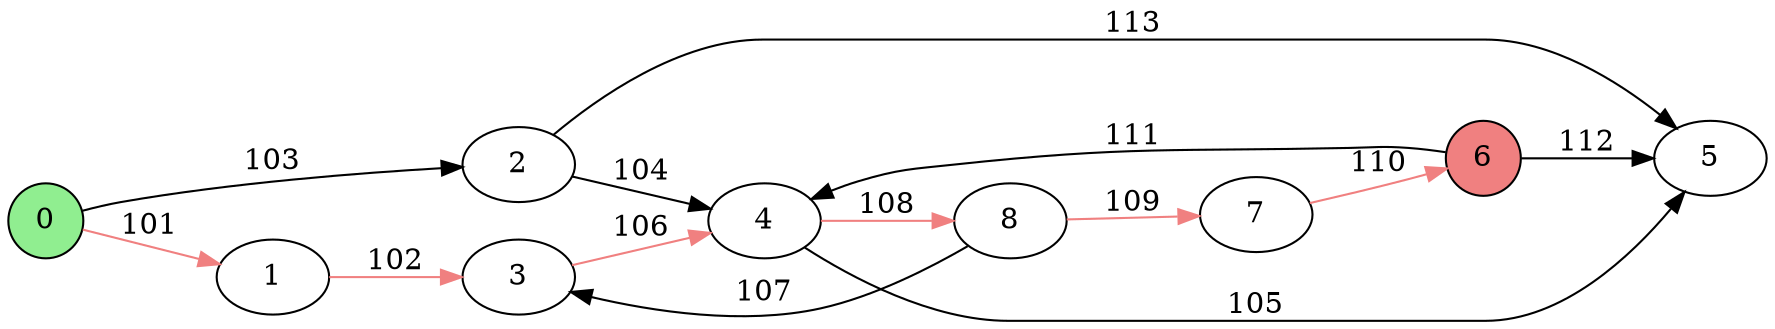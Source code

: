 digraph G {
rankdir = LR;
    0 -> 1 [label="101", color=lightcoral];
    0 -> 2 [label="103"];
    2 -> 4 [label="104"];
    2 -> 5 [label="113"];
    1 -> 3 [label="102", color=lightcoral];
    3 -> 4 [label="106", color=lightcoral];
    4 -> 5 [label="105"];
    4 -> 8 [label="108", color=lightcoral];
    8 -> 3 [label="107"];
    8 -> 7 [label="109", color=lightcoral];
    7 -> 6 [label="110", color=lightcoral];
    6 -> 4 [label="111"];
    6 -> 5 [label="112"];
    0 [shape=circle, style=filled, fillcolor=lightgreen];
    6 [shape=circle, style=filled, fillcolor=lightcoral];
}

